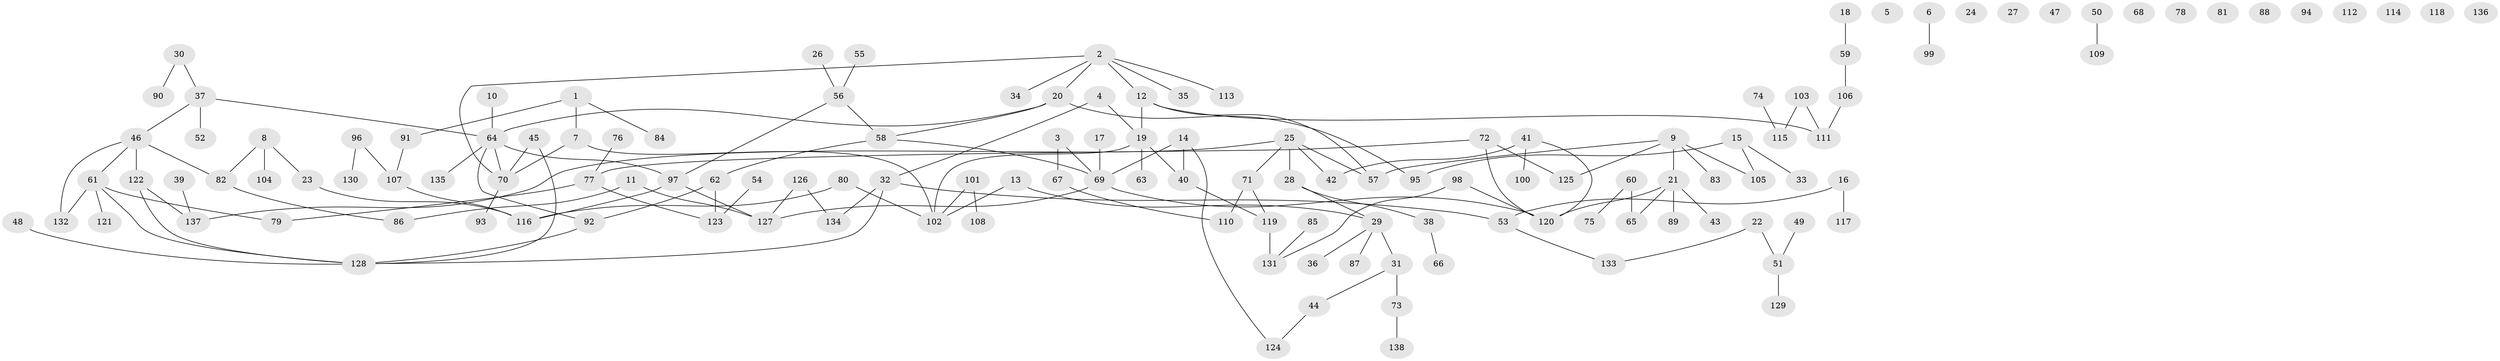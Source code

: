 // Generated by graph-tools (version 1.1) at 2025/00/03/09/25 03:00:41]
// undirected, 138 vertices, 150 edges
graph export_dot {
graph [start="1"]
  node [color=gray90,style=filled];
  1;
  2;
  3;
  4;
  5;
  6;
  7;
  8;
  9;
  10;
  11;
  12;
  13;
  14;
  15;
  16;
  17;
  18;
  19;
  20;
  21;
  22;
  23;
  24;
  25;
  26;
  27;
  28;
  29;
  30;
  31;
  32;
  33;
  34;
  35;
  36;
  37;
  38;
  39;
  40;
  41;
  42;
  43;
  44;
  45;
  46;
  47;
  48;
  49;
  50;
  51;
  52;
  53;
  54;
  55;
  56;
  57;
  58;
  59;
  60;
  61;
  62;
  63;
  64;
  65;
  66;
  67;
  68;
  69;
  70;
  71;
  72;
  73;
  74;
  75;
  76;
  77;
  78;
  79;
  80;
  81;
  82;
  83;
  84;
  85;
  86;
  87;
  88;
  89;
  90;
  91;
  92;
  93;
  94;
  95;
  96;
  97;
  98;
  99;
  100;
  101;
  102;
  103;
  104;
  105;
  106;
  107;
  108;
  109;
  110;
  111;
  112;
  113;
  114;
  115;
  116;
  117;
  118;
  119;
  120;
  121;
  122;
  123;
  124;
  125;
  126;
  127;
  128;
  129;
  130;
  131;
  132;
  133;
  134;
  135;
  136;
  137;
  138;
  1 -- 7;
  1 -- 84;
  1 -- 91;
  2 -- 12;
  2 -- 20;
  2 -- 34;
  2 -- 35;
  2 -- 70;
  2 -- 113;
  3 -- 67;
  3 -- 69;
  4 -- 19;
  4 -- 32;
  6 -- 99;
  7 -- 70;
  7 -- 102;
  8 -- 23;
  8 -- 82;
  8 -- 104;
  9 -- 21;
  9 -- 57;
  9 -- 83;
  9 -- 105;
  9 -- 125;
  10 -- 64;
  11 -- 86;
  11 -- 127;
  12 -- 19;
  12 -- 57;
  12 -- 111;
  13 -- 29;
  13 -- 102;
  14 -- 40;
  14 -- 69;
  14 -- 124;
  15 -- 33;
  15 -- 95;
  15 -- 105;
  16 -- 53;
  16 -- 117;
  17 -- 69;
  18 -- 59;
  19 -- 40;
  19 -- 63;
  19 -- 102;
  20 -- 58;
  20 -- 64;
  20 -- 95;
  21 -- 43;
  21 -- 65;
  21 -- 89;
  21 -- 120;
  22 -- 51;
  22 -- 133;
  23 -- 116;
  25 -- 28;
  25 -- 42;
  25 -- 57;
  25 -- 71;
  25 -- 137;
  26 -- 56;
  28 -- 29;
  28 -- 38;
  29 -- 31;
  29 -- 36;
  29 -- 87;
  30 -- 37;
  30 -- 90;
  31 -- 44;
  31 -- 73;
  32 -- 53;
  32 -- 128;
  32 -- 134;
  37 -- 46;
  37 -- 52;
  37 -- 64;
  38 -- 66;
  39 -- 137;
  40 -- 119;
  41 -- 42;
  41 -- 100;
  41 -- 120;
  44 -- 124;
  45 -- 70;
  45 -- 128;
  46 -- 61;
  46 -- 82;
  46 -- 122;
  46 -- 132;
  48 -- 128;
  49 -- 51;
  50 -- 109;
  51 -- 129;
  53 -- 133;
  54 -- 123;
  55 -- 56;
  56 -- 58;
  56 -- 97;
  58 -- 62;
  58 -- 69;
  59 -- 106;
  60 -- 65;
  60 -- 75;
  61 -- 79;
  61 -- 121;
  61 -- 128;
  61 -- 132;
  62 -- 92;
  62 -- 123;
  64 -- 70;
  64 -- 92;
  64 -- 97;
  64 -- 135;
  67 -- 110;
  69 -- 120;
  69 -- 127;
  70 -- 93;
  71 -- 110;
  71 -- 119;
  72 -- 77;
  72 -- 120;
  72 -- 125;
  73 -- 138;
  74 -- 115;
  76 -- 77;
  77 -- 79;
  77 -- 123;
  80 -- 102;
  80 -- 116;
  82 -- 86;
  85 -- 131;
  91 -- 107;
  92 -- 128;
  96 -- 107;
  96 -- 130;
  97 -- 116;
  97 -- 127;
  98 -- 120;
  98 -- 131;
  101 -- 102;
  101 -- 108;
  103 -- 111;
  103 -- 115;
  106 -- 111;
  107 -- 116;
  119 -- 131;
  122 -- 128;
  122 -- 137;
  126 -- 127;
  126 -- 134;
}
